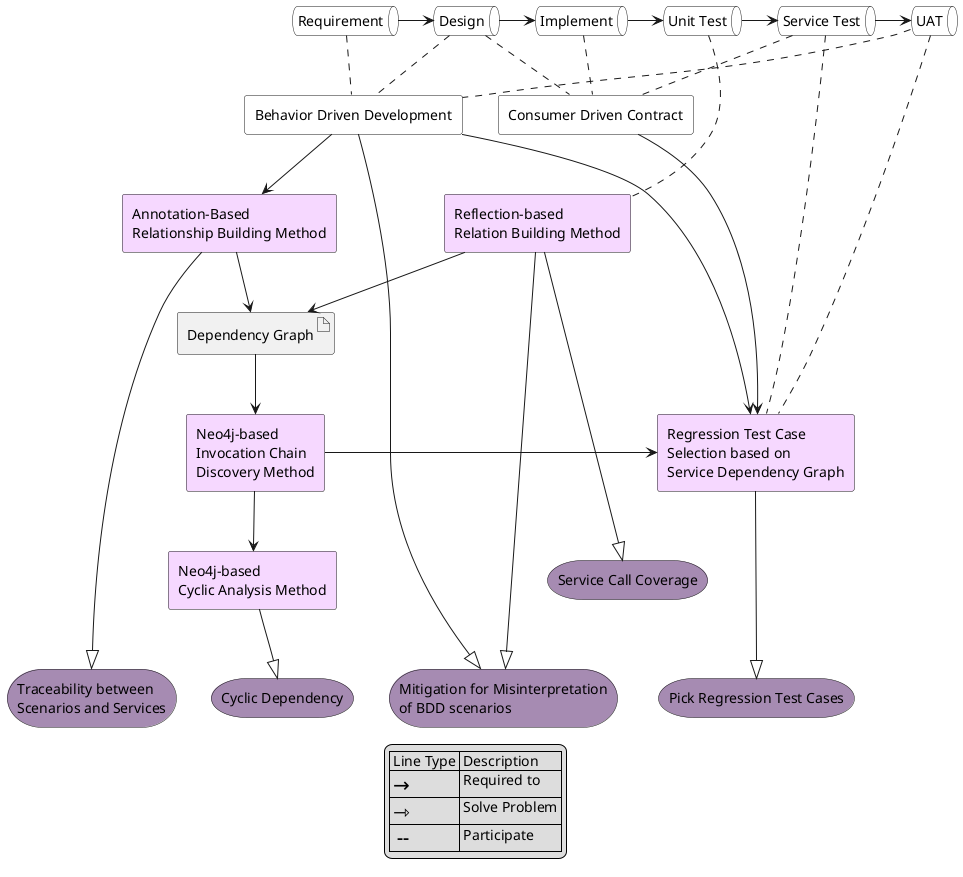 @startuml
'skinparam monochrome true
queue  Requirement as r
queue  Design as d
queue  Implement as i
queue  "Unit Test" as ut
queue  "Service Test" as st
queue  "UAT" as uat

agent "Consumer Driven Contract" as cdc
agent "Behavior Driven Development" as bdd

skinparam queue{
  BackgroundColor white
}
skinparam agent{
  BackgroundColor white
}

skinparam rectangle{
  BackgroundColor #F6D8FF
}

skinparam storage{
  BackgroundColor #A68BB2
}


rectangle "Reflection-based\nRelation Building Method" as rbrbm
rectangle "Annotation-Based\nRelationship Building Method" as abrbm
artifact "Dependency Graph" as dg
rectangle "Neo4j-based\nInvocation Chain\nDiscovery Method" as nbicd
rectangle "Neo4j-based\nCyclic Analysis Method" as nbca
rectangle "Regression Test Case\nSelection based on\nService Dependency Graph" as rtcs

storage  "Cyclic Dependency" as cp
storage  "Service Call Coverage" as sc
storage  "Traceability between\nScenarios and Services" as tb
storage  "Pick Regression Test Cases" as pt
storage  "Mitigation for Misinterpretation\nof BDD scenarios" as mf

bdd -d-|> mf
nbca -d-|> cp
rbrbm -d-|> sc
rbrbm -d-|> mf
abrbm -d-|> tb
rtcs-d-|>pt


rtcs -[hidden]d-> sc
sc -[hidden]d-> mf
sc -[hidden]d-> pt
nbca -[hidden]d-> tb


r-r-> d
d-r-> i
i-r-> ut
ut-r->st
st-r->uat


d .d. cdc
i .d. cdc
st .d. cdc
uat .d. bdd
r .d. bdd
d .d. bdd

bdd -d-> abrbm
ut .d. rbrbm

abrbm -d-> dg
rbrbm -d-> dg

dg-d->nbicd
nbicd-d->nbca

nbicd->rtcs
st .d. rtcs
uat .d. rtcs
bdd-d->rtcs
cdc-d->rtcs

legend
| Line Type | Description |
| <size:20><U+2192></size>| Required to |
| <size:20><U+21fe></size>| Solve Problem |
|  <size:20><U+254c></size>| Participate |
end legend
@enduml
